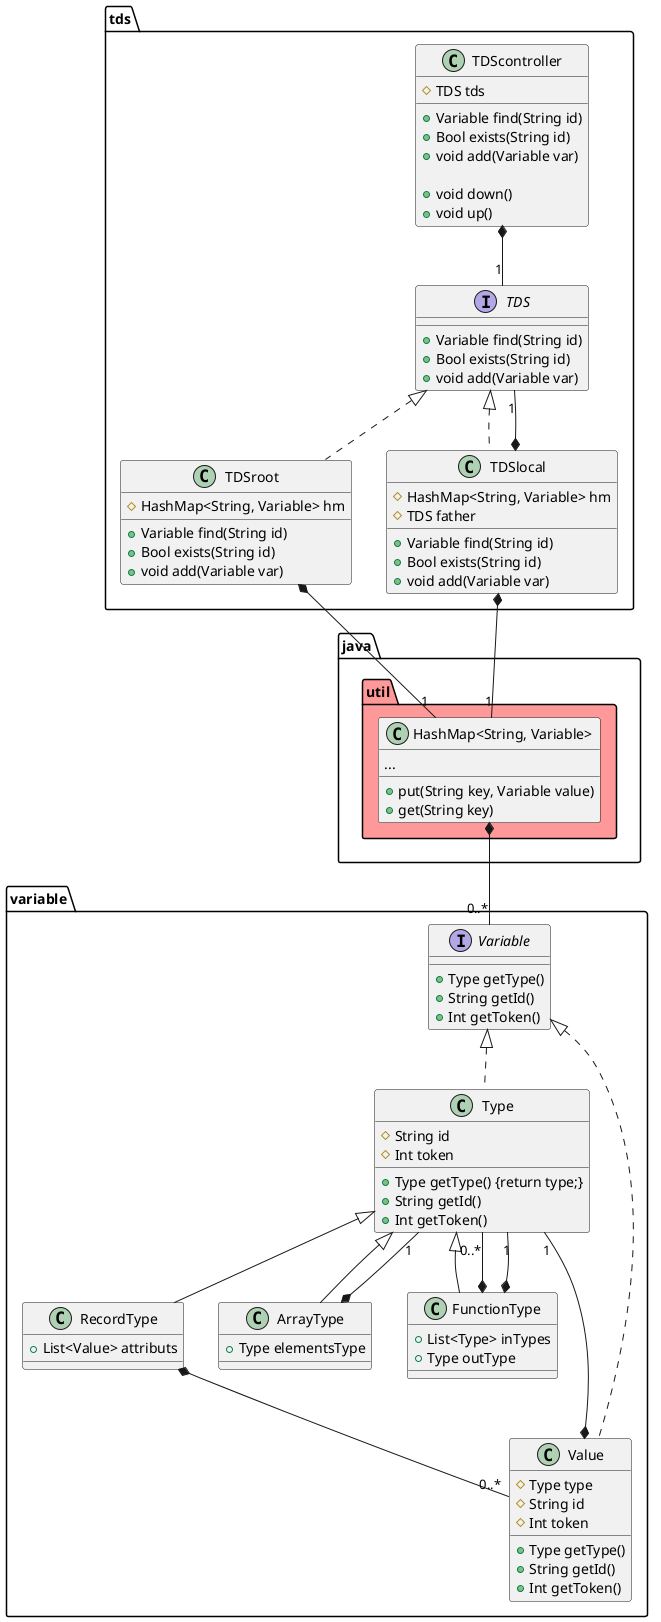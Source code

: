 @startuml

package tds {

  class TDScontroller {
    #TDS tds
    +Variable find(String id)
    +Bool exists(String id)
    +void add(Variable var)

    +void down()
    +void up()
  }

  interface TDS {
    +Variable find(String id)
    +Bool exists(String id)
    +void add(Variable var)
  }

  class TDSroot implements TDS {
    #HashMap<String, Variable> hm
    +Variable find(String id)
    +Bool exists(String id)
    +void add(Variable var)
  }

  class TDSlocal implements TDS {
    #HashMap<String, Variable> hm
    #TDS father
    +Variable find(String id)
    +Bool exists(String id)
    +void add(Variable var)
  }
}

package variable {

  Interface Variable {
    +Type getType()
    +String getId()
    +Int getToken()
  }

  class Type implements Variable {
    #String id
    #Int token

    +Type getType() {return type;}
    +String getId()
    +Int getToken()
  }

  class RecordType extends Type {
    +List<Value> attributs
  }

  class ArrayType extends Type {
    +Type elementsType
  }

  class FunctionType extends Type {
    +List<Type> inTypes
    +Type outType
  }

  class Value implements Variable {
    #Type type
    #String id
    #Int token

    +Type getType()
    +String getId()
    +Int getToken()
  }
}

package java.util #ff9999 {
  class "HashMap<String, Variable>" {
    ...
    +put(String key, Variable value)
    +get(String key)
  }
}

TDScontroller *--"1" TDS
TDSlocal *--"1" TDS
TDSlocal *--"1" "HashMap<String, Variable>"
TDSroot *--"1" "HashMap<String, Variable>"
"HashMap<String, Variable>" *--"0..*" Variable
Value *--"1" Type
RecordType *--"0..*" Value
ArrayType *--"1" Type
FunctionType *--"0..*" Type
FunctionType *--"1" Type
@enduml